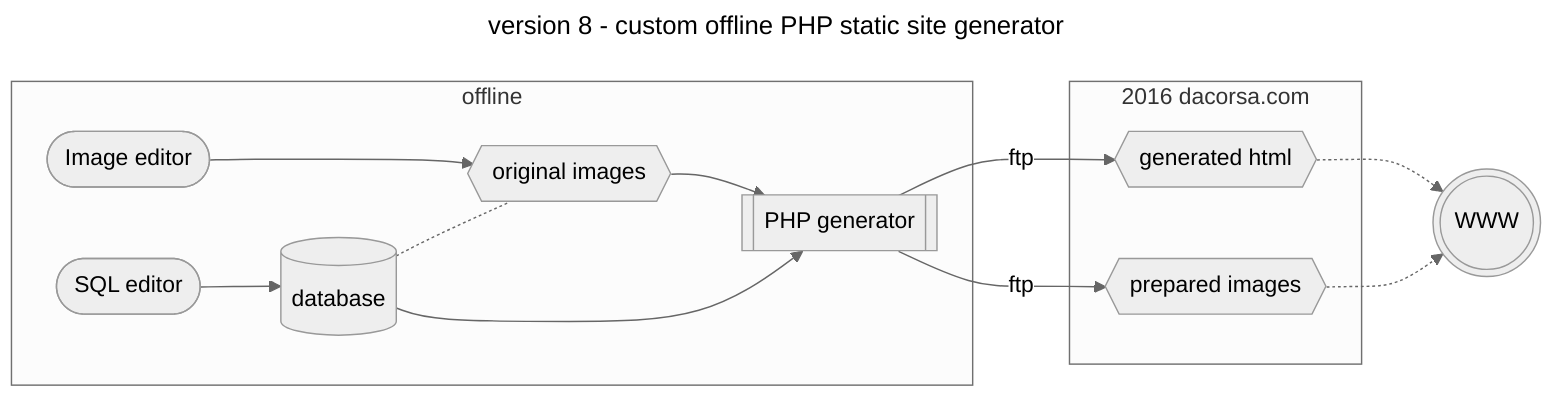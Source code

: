 ---
title: version 8 - custom offline PHP static site generator
---

%%{ init: {'theme': 'neutral'} }%%
graph LR

subgraph offline
   database[(database)]
   source{{original images}}
   generator[[PHP generator]]
   gimp([Image editor]) ---> source
   sql([SQL editor]) --> database
end

subgraph online[2016 dacorsa.com]
   images{{prepared images}}
   html{{generated html}}
end

database -.- source

database --> generator
generator -- ftp --> html

source --> generator
generator -- ftp --> images

html -.-> browser(((WWW)))
images -.-> browser(((WWW)))